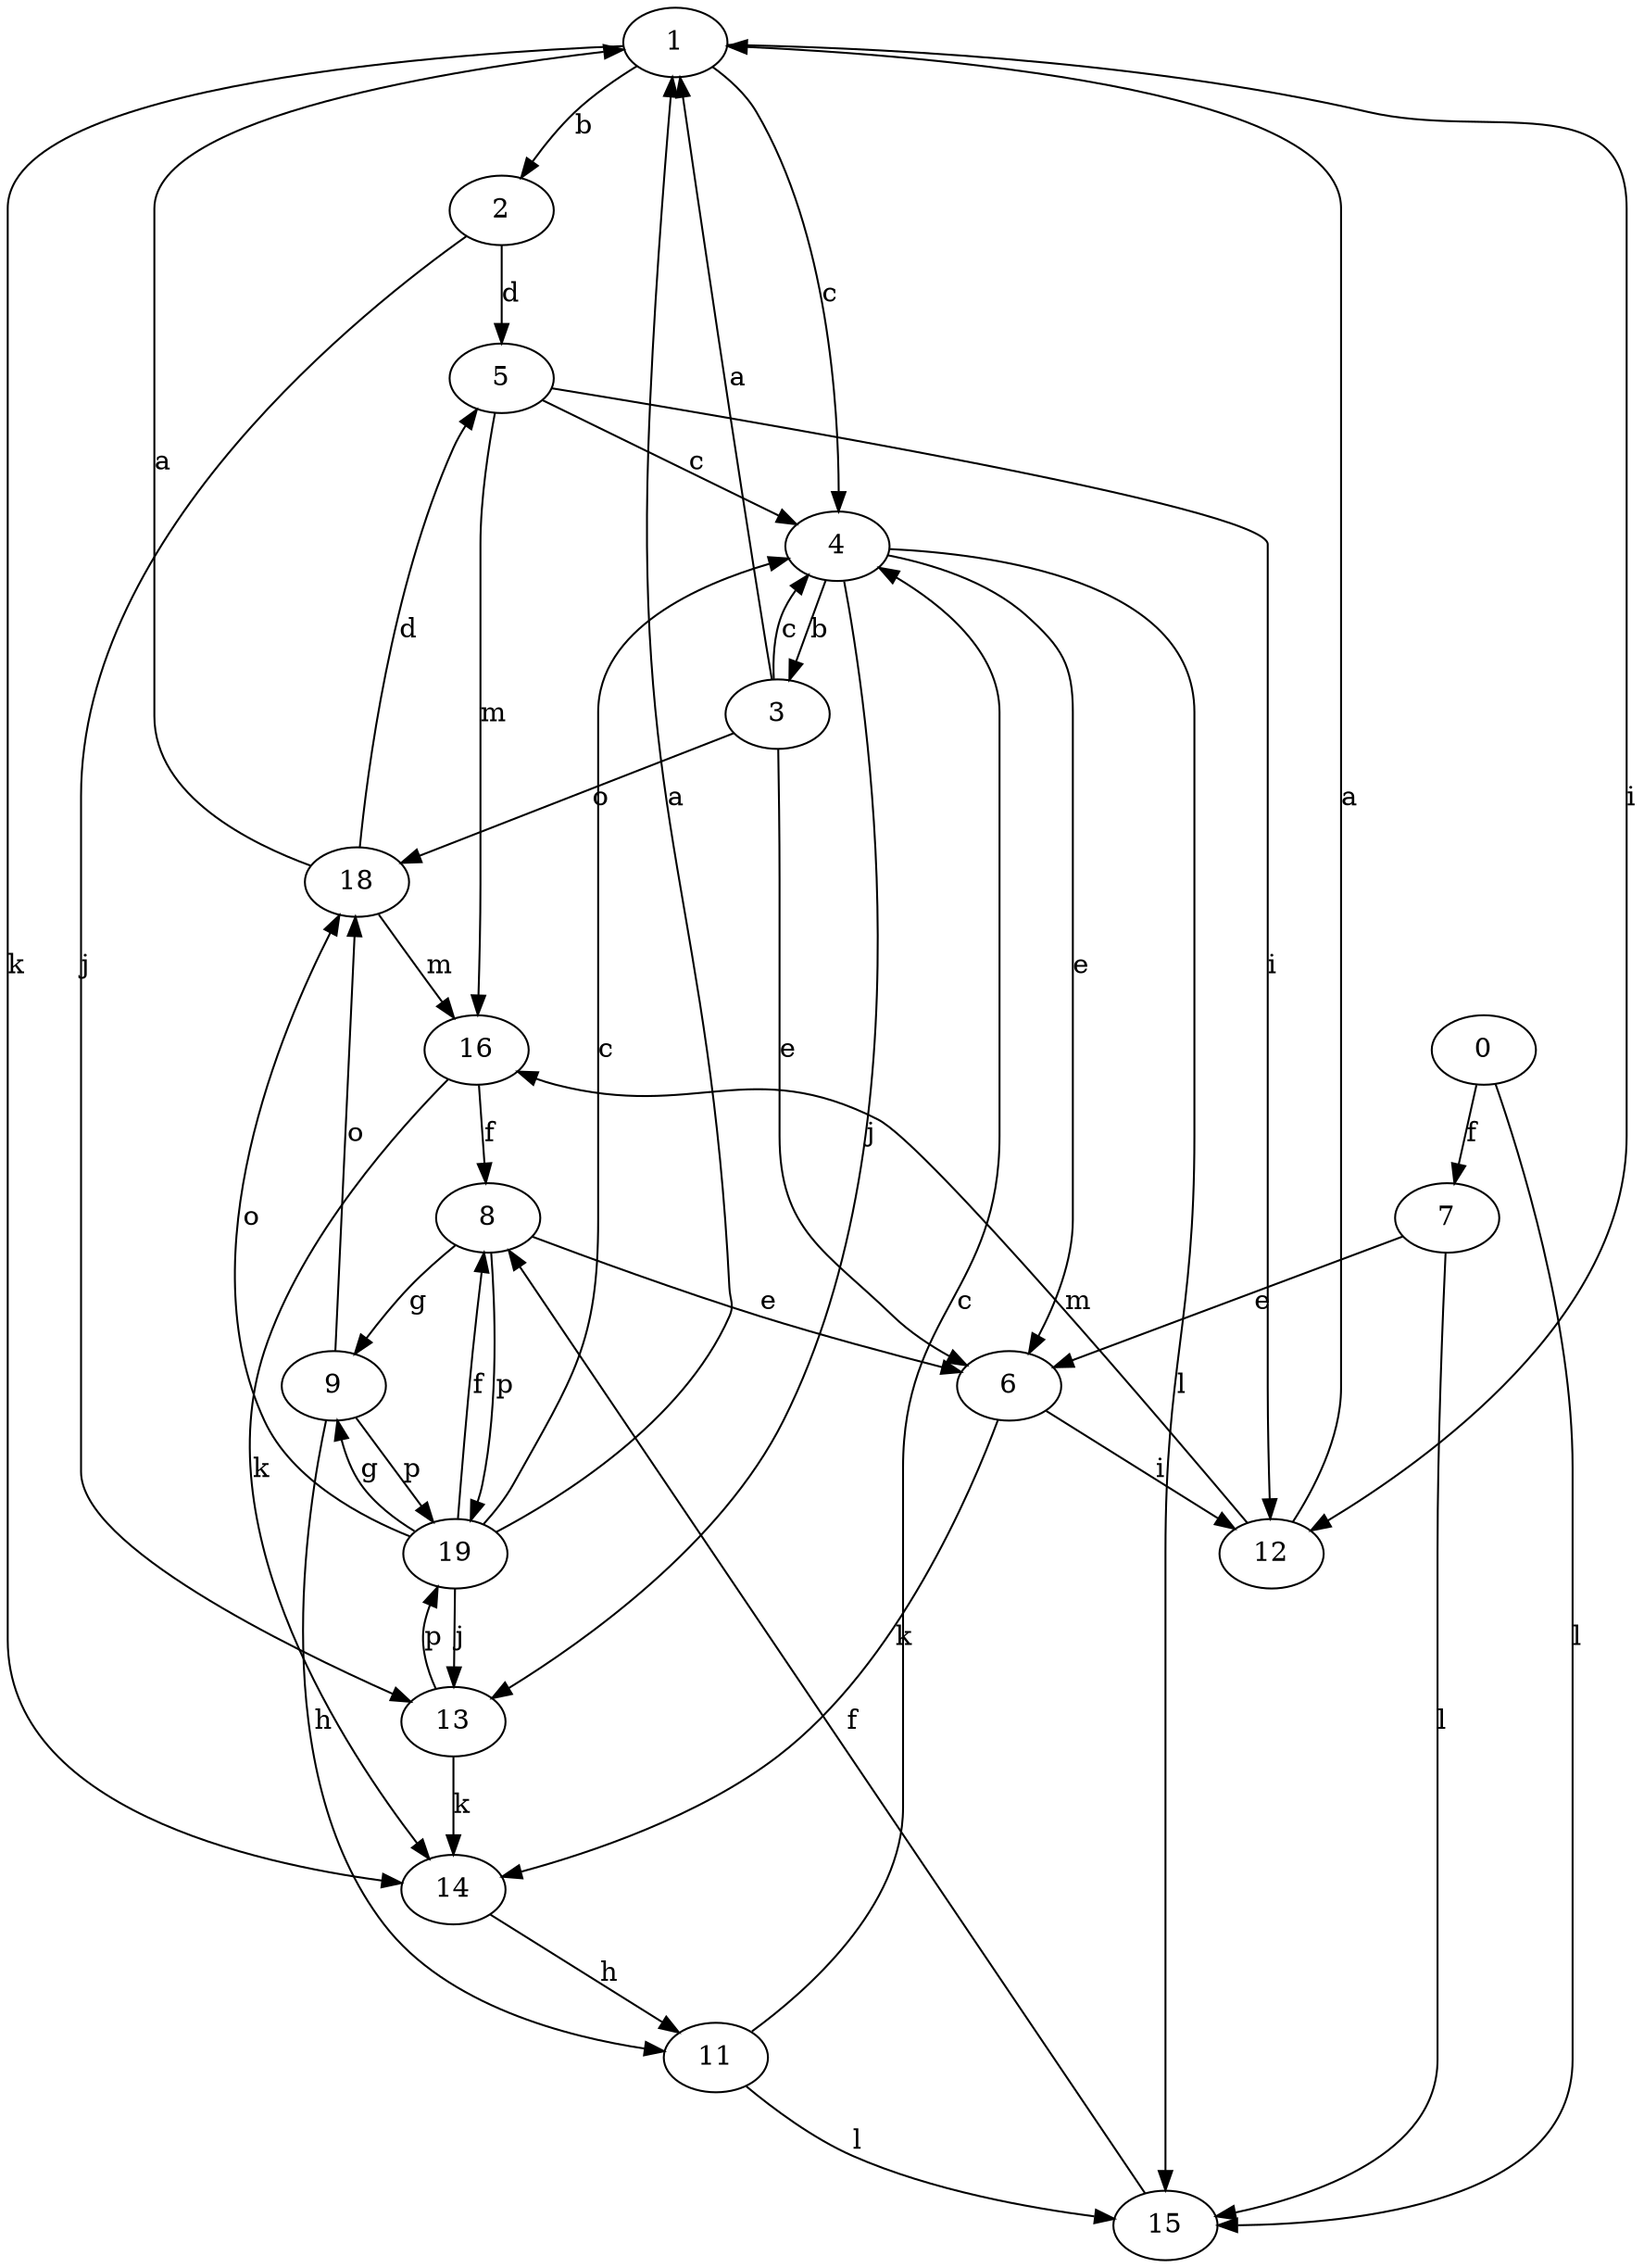 strict digraph  {
1;
2;
3;
4;
5;
6;
7;
8;
9;
11;
12;
0;
13;
14;
15;
16;
18;
19;
1 -> 2  [label=b];
1 -> 4  [label=c];
1 -> 12  [label=i];
1 -> 14  [label=k];
2 -> 5  [label=d];
2 -> 13  [label=j];
3 -> 1  [label=a];
3 -> 4  [label=c];
3 -> 6  [label=e];
3 -> 18  [label=o];
4 -> 3  [label=b];
4 -> 6  [label=e];
4 -> 13  [label=j];
4 -> 15  [label=l];
5 -> 4  [label=c];
5 -> 12  [label=i];
5 -> 16  [label=m];
6 -> 12  [label=i];
6 -> 14  [label=k];
7 -> 6  [label=e];
7 -> 15  [label=l];
8 -> 6  [label=e];
8 -> 9  [label=g];
8 -> 19  [label=p];
9 -> 11  [label=h];
9 -> 18  [label=o];
9 -> 19  [label=p];
11 -> 4  [label=c];
11 -> 15  [label=l];
12 -> 1  [label=a];
12 -> 16  [label=m];
0 -> 7  [label=f];
0 -> 15  [label=l];
13 -> 14  [label=k];
13 -> 19  [label=p];
14 -> 11  [label=h];
15 -> 8  [label=f];
16 -> 8  [label=f];
16 -> 14  [label=k];
18 -> 1  [label=a];
18 -> 5  [label=d];
18 -> 16  [label=m];
19 -> 1  [label=a];
19 -> 4  [label=c];
19 -> 8  [label=f];
19 -> 9  [label=g];
19 -> 13  [label=j];
19 -> 18  [label=o];
}
